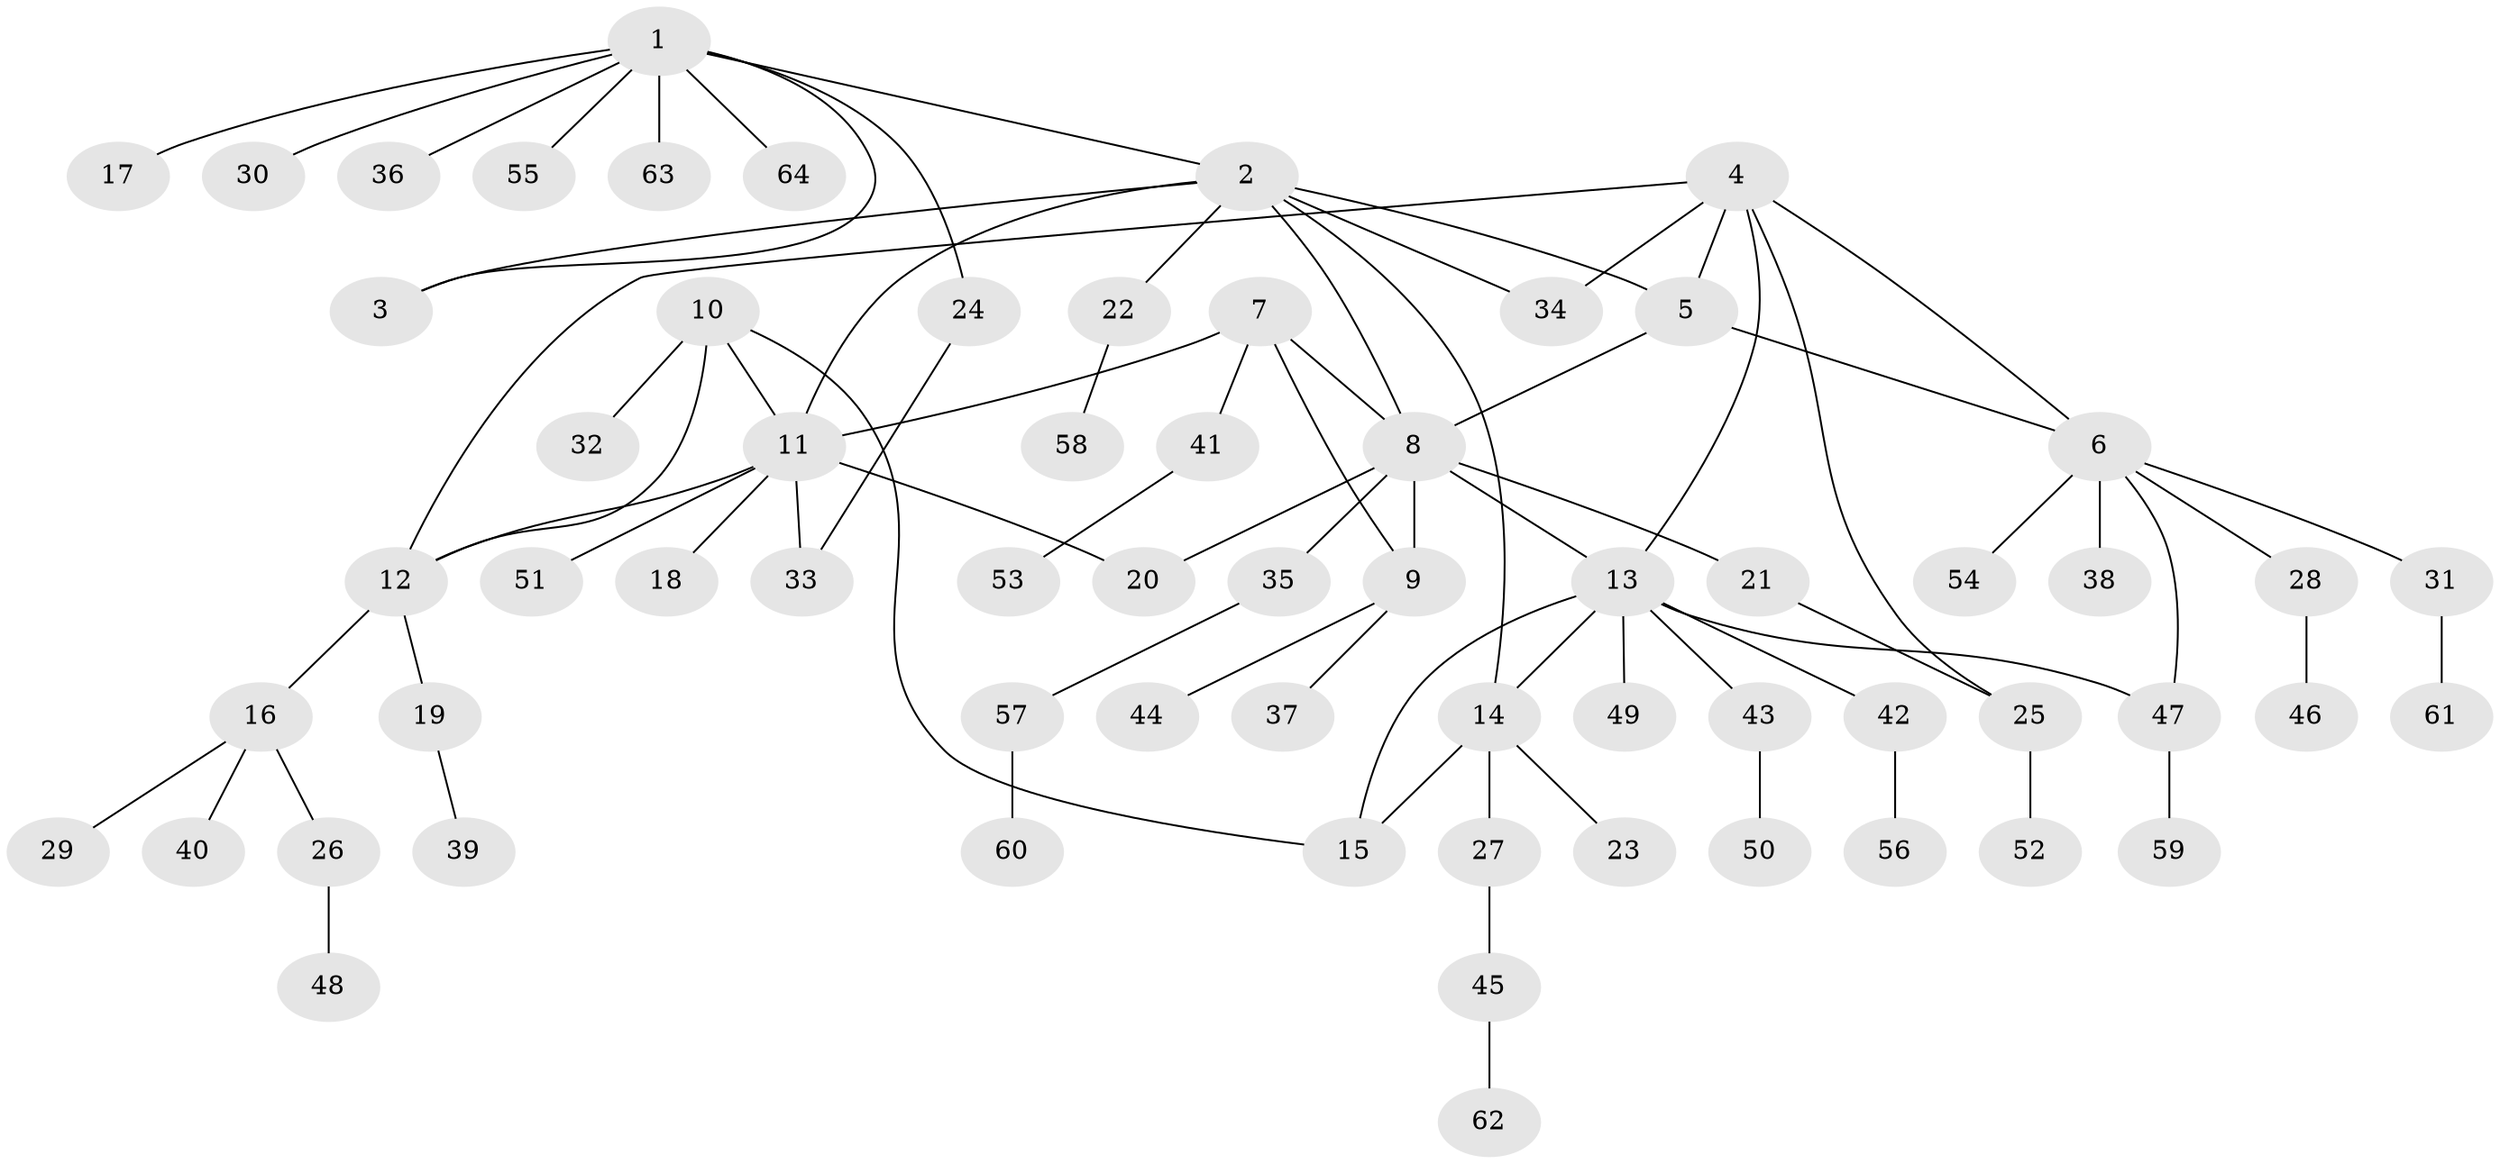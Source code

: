 // coarse degree distribution, {7: 0.09090909090909091, 4: 0.045454545454545456, 8: 0.045454545454545456, 3: 0.045454545454545456, 6: 0.045454545454545456, 5: 0.022727272727272728, 1: 0.5681818181818182, 2: 0.13636363636363635}
// Generated by graph-tools (version 1.1) at 2025/52/02/27/25 19:52:19]
// undirected, 64 vertices, 79 edges
graph export_dot {
graph [start="1"]
  node [color=gray90,style=filled];
  1;
  2;
  3;
  4;
  5;
  6;
  7;
  8;
  9;
  10;
  11;
  12;
  13;
  14;
  15;
  16;
  17;
  18;
  19;
  20;
  21;
  22;
  23;
  24;
  25;
  26;
  27;
  28;
  29;
  30;
  31;
  32;
  33;
  34;
  35;
  36;
  37;
  38;
  39;
  40;
  41;
  42;
  43;
  44;
  45;
  46;
  47;
  48;
  49;
  50;
  51;
  52;
  53;
  54;
  55;
  56;
  57;
  58;
  59;
  60;
  61;
  62;
  63;
  64;
  1 -- 2;
  1 -- 3;
  1 -- 17;
  1 -- 24;
  1 -- 30;
  1 -- 36;
  1 -- 55;
  1 -- 63;
  1 -- 64;
  2 -- 3;
  2 -- 5;
  2 -- 8;
  2 -- 11;
  2 -- 14;
  2 -- 22;
  2 -- 34;
  4 -- 5;
  4 -- 6;
  4 -- 12;
  4 -- 13;
  4 -- 25;
  4 -- 34;
  5 -- 6;
  5 -- 8;
  6 -- 28;
  6 -- 31;
  6 -- 38;
  6 -- 47;
  6 -- 54;
  7 -- 8;
  7 -- 9;
  7 -- 11;
  7 -- 41;
  8 -- 9;
  8 -- 13;
  8 -- 20;
  8 -- 21;
  8 -- 35;
  9 -- 37;
  9 -- 44;
  10 -- 11;
  10 -- 12;
  10 -- 15;
  10 -- 32;
  11 -- 12;
  11 -- 18;
  11 -- 20;
  11 -- 33;
  11 -- 51;
  12 -- 16;
  12 -- 19;
  13 -- 14;
  13 -- 15;
  13 -- 42;
  13 -- 43;
  13 -- 47;
  13 -- 49;
  14 -- 15;
  14 -- 23;
  14 -- 27;
  16 -- 26;
  16 -- 29;
  16 -- 40;
  19 -- 39;
  21 -- 25;
  22 -- 58;
  24 -- 33;
  25 -- 52;
  26 -- 48;
  27 -- 45;
  28 -- 46;
  31 -- 61;
  35 -- 57;
  41 -- 53;
  42 -- 56;
  43 -- 50;
  45 -- 62;
  47 -- 59;
  57 -- 60;
}
